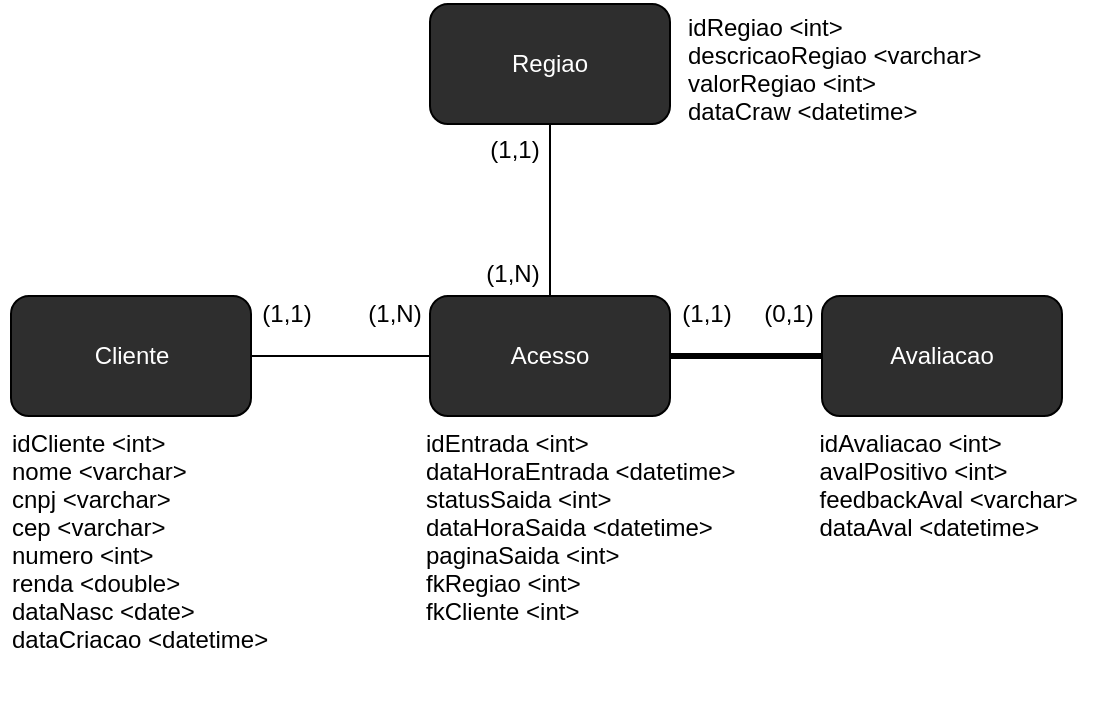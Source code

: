<mxfile version="14.6.0" type="device"><diagram id="cDdLw2rSKDqUq0j_kSJk" name="Page-1"><mxGraphModel dx="711" dy="356" grid="0" gridSize="10" guides="1" tooltips="1" connect="1" arrows="1" fold="1" page="1" pageScale="1" pageWidth="827" pageHeight="1169" math="0" shadow="0"><root><mxCell id="0"/><mxCell id="1" parent="0"/><mxCell id="xgvbz5kUbs7I0Mx6iPHN-7" style="edgeStyle=orthogonalEdgeStyle;rounded=0;orthogonalLoop=1;jettySize=auto;html=1;entryX=0;entryY=0.5;entryDx=0;entryDy=0;endArrow=none;endFill=0;" parent="1" source="xgvbz5kUbs7I0Mx6iPHN-1" target="xgvbz5kUbs7I0Mx6iPHN-2" edge="1"><mxGeometry relative="1" as="geometry"><Array as="points"><mxPoint x="207" y="257"/></Array></mxGeometry></mxCell><mxCell id="xgvbz5kUbs7I0Mx6iPHN-1" value="Cliente" style="rounded=1;whiteSpace=wrap;html=1;fontColor=#FFFFFF;fillColor=#2E2E2E;rotation=0;" parent="1" vertex="1"><mxGeometry x="141.5" y="227" width="120" height="60" as="geometry"/></mxCell><mxCell id="xgvbz5kUbs7I0Mx6iPHN-12" style="edgeStyle=orthogonalEdgeStyle;rounded=1;orthogonalLoop=1;jettySize=auto;html=1;entryX=0;entryY=0.5;entryDx=0;entryDy=0;endArrow=none;endFill=0;strokeWidth=3;" parent="1" source="xgvbz5kUbs7I0Mx6iPHN-2" target="xgvbz5kUbs7I0Mx6iPHN-10" edge="1"><mxGeometry relative="1" as="geometry"/></mxCell><mxCell id="9bPiyDGgQOnH3WQYUDbO-2" style="edgeStyle=orthogonalEdgeStyle;rounded=0;orthogonalLoop=1;jettySize=auto;html=1;entryX=0.5;entryY=1;entryDx=0;entryDy=0;endArrow=none;endFill=0;" parent="1" source="xgvbz5kUbs7I0Mx6iPHN-2" target="9bPiyDGgQOnH3WQYUDbO-1" edge="1"><mxGeometry relative="1" as="geometry"/></mxCell><mxCell id="xgvbz5kUbs7I0Mx6iPHN-2" value="Acesso" style="rounded=1;whiteSpace=wrap;html=1;fontColor=#FFFFFF;fillColor=#2E2E2E;rotation=0;" parent="1" vertex="1"><mxGeometry x="351" y="227" width="120" height="60" as="geometry"/></mxCell><mxCell id="xgvbz5kUbs7I0Mx6iPHN-4" value="idCliente &lt;int&gt;&#xA;nome &lt;varchar&gt;&#xA;cnpj &lt;varchar&gt;&#xA;cep &lt;varchar&gt;&#xA;numero &lt;int&gt;&#xA;renda &lt;double&gt;&#xA;dataNasc &lt;date&gt;&#xA;dataCriacao &lt;datetime&gt;&#xA;" style="text;strokeColor=none;fillColor=none;align=left;verticalAlign=top;spacingLeft=4;spacingRight=4;overflow=hidden;rotatable=0;points=[[0,0.5],[1,0.5]];portConstraint=eastwest;" parent="1" vertex="1"><mxGeometry x="136" y="287" width="140" height="150" as="geometry"/></mxCell><mxCell id="xgvbz5kUbs7I0Mx6iPHN-6" value="idEntrada &lt;int&gt;&#xA;dataHoraEntrada &lt;datetime&gt;&#xA;statusSaida &lt;int&gt;&#xA;dataHoraSaida &lt;datetime&gt;&#xA;paginaSaida &lt;int&gt;&#xA;fkRegiao &lt;int&gt;&#xA;fkCliente &lt;int&gt;" style="text;strokeColor=none;fillColor=none;align=left;verticalAlign=top;spacingLeft=4;spacingRight=4;overflow=hidden;rotatable=0;points=[[0,0.5],[1,0.5]];portConstraint=eastwest;" parent="1" vertex="1"><mxGeometry x="343" y="287" width="166" height="120" as="geometry"/></mxCell><mxCell id="xgvbz5kUbs7I0Mx6iPHN-10" value="Avaliacao" style="rounded=1;whiteSpace=wrap;html=1;fontColor=#FFFFFF;fillColor=#2E2E2E;rotation=0;" parent="1" vertex="1"><mxGeometry x="547" y="227" width="120" height="60" as="geometry"/></mxCell><mxCell id="xgvbz5kUbs7I0Mx6iPHN-11" value="idAvaliacao &lt;int&gt;&#xA;avalPositivo &lt;int&gt;&#xA;feedbackAval &lt;varchar&gt;&#xA;dataAval &lt;datetime&gt;" style="text;strokeColor=none;fillColor=none;align=left;verticalAlign=top;spacingLeft=4;spacingRight=4;overflow=hidden;rotatable=0;points=[[0,0.5],[1,0.5]];portConstraint=eastwest;" parent="1" vertex="1"><mxGeometry x="539.75" y="287" width="152.25" height="140" as="geometry"/></mxCell><mxCell id="xgvbz5kUbs7I0Mx6iPHN-13" value="(1,1)" style="text;html=1;align=center;verticalAlign=middle;resizable=0;points=[];autosize=1;" parent="1" vertex="1"><mxGeometry x="261.5" y="227" width="35" height="18" as="geometry"/></mxCell><mxCell id="xgvbz5kUbs7I0Mx6iPHN-14" value="(1,N)" style="text;html=1;align=center;verticalAlign=middle;resizable=0;points=[];autosize=1;" parent="1" vertex="1"><mxGeometry x="314" y="227" width="37" height="18" as="geometry"/></mxCell><mxCell id="xgvbz5kUbs7I0Mx6iPHN-15" value="(0,1)" style="text;html=1;align=center;verticalAlign=middle;resizable=0;points=[];autosize=1;" parent="1" vertex="1"><mxGeometry x="512" y="227" width="35" height="18" as="geometry"/></mxCell><mxCell id="xgvbz5kUbs7I0Mx6iPHN-16" value="(1,1)" style="text;html=1;align=center;verticalAlign=middle;resizable=0;points=[];autosize=1;" parent="1" vertex="1"><mxGeometry x="471" y="227" width="35" height="18" as="geometry"/></mxCell><mxCell id="9bPiyDGgQOnH3WQYUDbO-1" value="Regiao" style="rounded=1;whiteSpace=wrap;html=1;fillColor=#2E2E2E;fontColor=#FFFFFF;rotation=0;" parent="1" vertex="1"><mxGeometry x="351" y="81" width="120" height="60" as="geometry"/></mxCell><mxCell id="9bPiyDGgQOnH3WQYUDbO-3" value="idRegiao &lt;int&gt;&#xA;descricaoRegiao &lt;varchar&gt;&#xA;valorRegiao &lt;int&gt;&#xA;dataCraw &lt;datetime&gt;&#xA;" style="text;strokeColor=none;fillColor=none;align=left;verticalAlign=top;spacingLeft=4;spacingRight=4;overflow=hidden;rotatable=0;points=[[0,0.5],[1,0.5]];portConstraint=eastwest;" parent="1" vertex="1"><mxGeometry x="474" y="79" width="166" height="66" as="geometry"/></mxCell><mxCell id="hDBsgHGtiZ5LF0jWpCiP-1" value="(1,N)" style="text;html=1;align=center;verticalAlign=middle;resizable=0;points=[];autosize=1;" vertex="1" parent="1"><mxGeometry x="373" y="207" width="37" height="18" as="geometry"/></mxCell><mxCell id="hDBsgHGtiZ5LF0jWpCiP-2" value="(1,1)" style="text;html=1;align=center;verticalAlign=middle;resizable=0;points=[];autosize=1;" vertex="1" parent="1"><mxGeometry x="375" y="145" width="35" height="18" as="geometry"/></mxCell></root></mxGraphModel></diagram></mxfile>